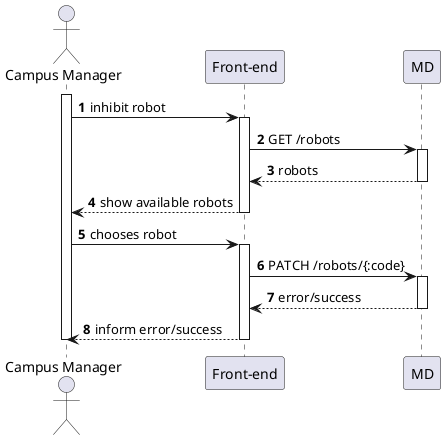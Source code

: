 @startuml
autonumber

actor "Campus Manager" as usr

participant "Front-end" as ui
participant "MD" as md

activate usr
    usr -> ui : inhibit robot
    activate ui
        ui -> md : GET /robots
        activate md
            md --> ui : robots
        deactivate md

        ui --> usr : show available robots
    deactivate ui

    usr -> ui : chooses robot
    activate ui
        ui -> md : PATCH /robots/{:code}
        activate md
            md --> ui : error/success
        deactivate md

        ui --> usr : inform error/success
    deactivate ui
deactivate usr

@enduml
